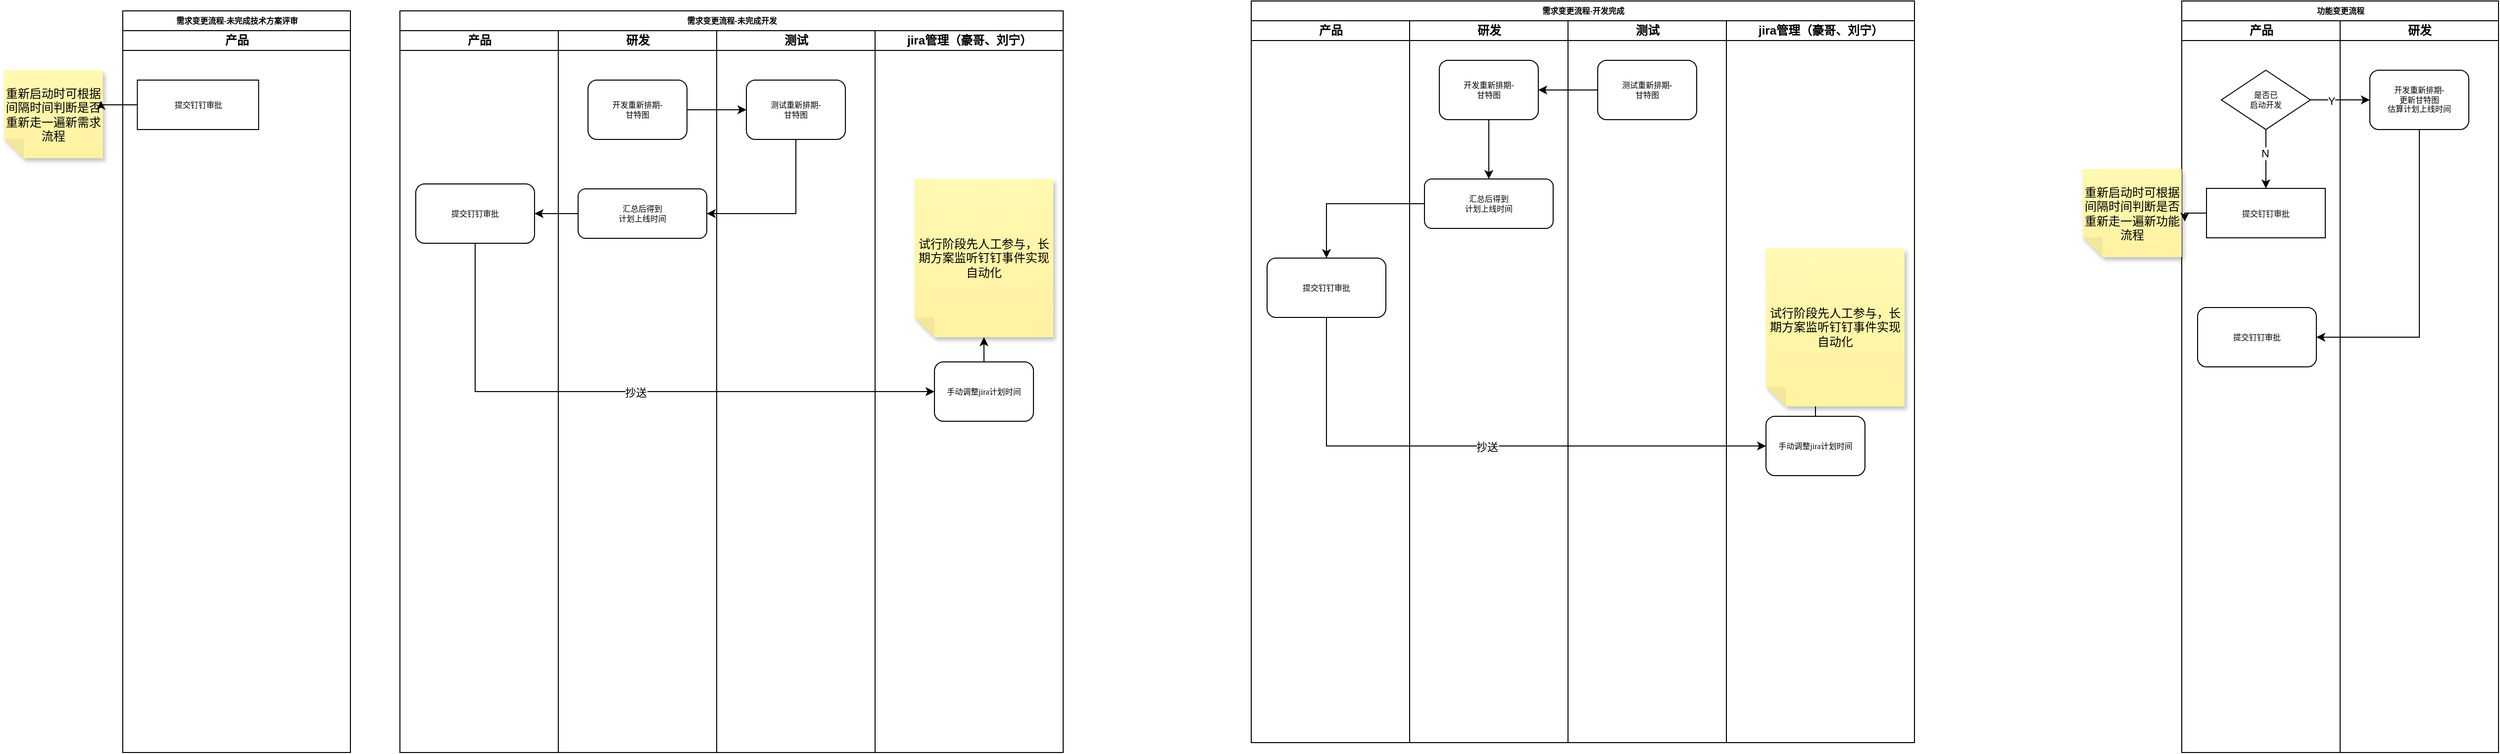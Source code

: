 <mxfile version="21.3.5" type="github">
  <diagram name="Page-1" id="74e2e168-ea6b-b213-b513-2b3c1d86103e">
    <mxGraphModel dx="2534" dy="746" grid="1" gridSize="10" guides="1" tooltips="1" connect="1" arrows="1" fold="1" page="1" pageScale="1" pageWidth="1100" pageHeight="850" background="none" math="0" shadow="0">
      <root>
        <mxCell id="0" />
        <mxCell id="1" parent="0" />
        <mxCell id="77e6c97f196da883-1" value="需求变更流程-开发完成" style="swimlane;html=1;childLayout=stackLayout;startSize=20;rounded=0;shadow=0;labelBackgroundColor=none;strokeWidth=1;fontFamily=Verdana;fontSize=8;align=center;" parent="1" vertex="1">
          <mxGeometry x="740" y="30" width="670" height="750" as="geometry" />
        </mxCell>
        <mxCell id="77e6c97f196da883-2" value="产品" style="swimlane;html=1;startSize=20;" parent="77e6c97f196da883-1" vertex="1">
          <mxGeometry y="20" width="160" height="730" as="geometry" />
        </mxCell>
        <mxCell id="wxBs8Z7nVsmHyRdSl5QE-17" value="提交钉钉审批" style="whiteSpace=wrap;html=1;fontSize=8;fontFamily=Verdana;rounded=1;shadow=0;labelBackgroundColor=none;strokeWidth=1;" vertex="1" parent="77e6c97f196da883-2">
          <mxGeometry x="16" y="240" width="120" height="60" as="geometry" />
        </mxCell>
        <mxCell id="77e6c97f196da883-3" value="研发" style="swimlane;html=1;startSize=20;" parent="77e6c97f196da883-1" vertex="1">
          <mxGeometry x="160" y="20" width="160" height="730" as="geometry" />
        </mxCell>
        <mxCell id="wxBs8Z7nVsmHyRdSl5QE-113" style="edgeStyle=orthogonalEdgeStyle;rounded=0;orthogonalLoop=1;jettySize=auto;html=1;entryX=0.5;entryY=0;entryDx=0;entryDy=0;" edge="1" parent="77e6c97f196da883-3" source="wxBs8Z7nVsmHyRdSl5QE-2" target="wxBs8Z7nVsmHyRdSl5QE-14">
          <mxGeometry relative="1" as="geometry" />
        </mxCell>
        <mxCell id="wxBs8Z7nVsmHyRdSl5QE-2" value="开发重新排期-&lt;br&gt;甘特图" style="rounded=1;whiteSpace=wrap;html=1;shadow=0;labelBackgroundColor=none;strokeWidth=1;fontFamily=Verdana;fontSize=8;align=center;" vertex="1" parent="77e6c97f196da883-3">
          <mxGeometry x="30" y="40" width="100" height="60" as="geometry" />
        </mxCell>
        <mxCell id="wxBs8Z7nVsmHyRdSl5QE-14" value="汇总后得到&lt;br&gt;计划上线时间" style="whiteSpace=wrap;html=1;fontSize=8;fontFamily=Verdana;rounded=1;shadow=0;labelBackgroundColor=none;strokeWidth=1;" vertex="1" parent="77e6c97f196da883-3">
          <mxGeometry x="15" y="160" width="130" height="50" as="geometry" />
        </mxCell>
        <mxCell id="77e6c97f196da883-4" value="测试" style="swimlane;html=1;startSize=20;" parent="77e6c97f196da883-1" vertex="1">
          <mxGeometry x="320" y="20" width="160" height="730" as="geometry" />
        </mxCell>
        <mxCell id="wxBs8Z7nVsmHyRdSl5QE-3" value="测试重新排期-&lt;br&gt;甘特图" style="rounded=1;whiteSpace=wrap;html=1;shadow=0;labelBackgroundColor=none;strokeWidth=1;fontFamily=Verdana;fontSize=8;align=center;" vertex="1" parent="77e6c97f196da883-4">
          <mxGeometry x="30" y="40" width="100" height="60" as="geometry" />
        </mxCell>
        <mxCell id="wxBs8Z7nVsmHyRdSl5QE-19" value="jira管理（豪哥、刘宁）" style="swimlane;html=1;startSize=20;" vertex="1" parent="77e6c97f196da883-1">
          <mxGeometry x="480" y="20" width="190" height="730" as="geometry" />
        </mxCell>
        <mxCell id="wxBs8Z7nVsmHyRdSl5QE-60" style="edgeStyle=orthogonalEdgeStyle;rounded=0;orthogonalLoop=1;jettySize=auto;html=1;exitX=0.5;exitY=0;exitDx=0;exitDy=0;" edge="1" parent="wxBs8Z7nVsmHyRdSl5QE-19" source="wxBs8Z7nVsmHyRdSl5QE-20" target="wxBs8Z7nVsmHyRdSl5QE-47">
          <mxGeometry relative="1" as="geometry" />
        </mxCell>
        <mxCell id="wxBs8Z7nVsmHyRdSl5QE-20" value="手动调整jira计划时间" style="rounded=1;whiteSpace=wrap;html=1;shadow=0;labelBackgroundColor=none;strokeWidth=1;fontFamily=Verdana;fontSize=8;align=center;" vertex="1" parent="wxBs8Z7nVsmHyRdSl5QE-19">
          <mxGeometry x="40" y="400" width="100" height="60" as="geometry" />
        </mxCell>
        <mxCell id="wxBs8Z7nVsmHyRdSl5QE-47" value="试行阶段先人工参与，长期方案监听钉钉事件实现自动化" style="shape=note;whiteSpace=wrap;html=1;backgroundOutline=1;fontColor=#000000;darkOpacity=0.05;fillColor=#FFF9B2;strokeColor=none;fillStyle=solid;direction=west;gradientDirection=north;gradientColor=#FFF2A1;shadow=1;size=20;pointerEvents=1;" vertex="1" parent="wxBs8Z7nVsmHyRdSl5QE-19">
          <mxGeometry x="40" y="230" width="140" height="160" as="geometry" />
        </mxCell>
        <mxCell id="wxBs8Z7nVsmHyRdSl5QE-18" value="" style="edgeStyle=orthogonalEdgeStyle;rounded=0;orthogonalLoop=1;jettySize=auto;html=1;" edge="1" parent="77e6c97f196da883-1" source="wxBs8Z7nVsmHyRdSl5QE-14" target="wxBs8Z7nVsmHyRdSl5QE-17">
          <mxGeometry relative="1" as="geometry" />
        </mxCell>
        <mxCell id="wxBs8Z7nVsmHyRdSl5QE-21" style="edgeStyle=orthogonalEdgeStyle;rounded=0;orthogonalLoop=1;jettySize=auto;html=1;exitX=0.5;exitY=1;exitDx=0;exitDy=0;entryX=0;entryY=0.5;entryDx=0;entryDy=0;" edge="1" parent="77e6c97f196da883-1" source="wxBs8Z7nVsmHyRdSl5QE-17" target="wxBs8Z7nVsmHyRdSl5QE-20">
          <mxGeometry relative="1" as="geometry" />
        </mxCell>
        <mxCell id="wxBs8Z7nVsmHyRdSl5QE-22" value="抄送" style="edgeLabel;html=1;align=center;verticalAlign=middle;resizable=0;points=[];" vertex="1" connectable="0" parent="wxBs8Z7nVsmHyRdSl5QE-21">
          <mxGeometry x="0.015" y="-1" relative="1" as="geometry">
            <mxPoint as="offset" />
          </mxGeometry>
        </mxCell>
        <mxCell id="wxBs8Z7nVsmHyRdSl5QE-62" style="edgeStyle=orthogonalEdgeStyle;rounded=0;orthogonalLoop=1;jettySize=auto;html=1;exitX=0;exitY=0.5;exitDx=0;exitDy=0;entryX=1;entryY=0.5;entryDx=0;entryDy=0;" edge="1" parent="77e6c97f196da883-1" source="wxBs8Z7nVsmHyRdSl5QE-3" target="wxBs8Z7nVsmHyRdSl5QE-2">
          <mxGeometry relative="1" as="geometry" />
        </mxCell>
        <mxCell id="wxBs8Z7nVsmHyRdSl5QE-23" value="功能变更流程" style="swimlane;html=1;childLayout=stackLayout;startSize=20;rounded=0;shadow=0;labelBackgroundColor=none;strokeWidth=1;fontFamily=Verdana;fontSize=8;align=center;" vertex="1" parent="1">
          <mxGeometry x="1680" y="30" width="320" height="760" as="geometry" />
        </mxCell>
        <mxCell id="wxBs8Z7nVsmHyRdSl5QE-24" value="产品" style="swimlane;html=1;startSize=20;" vertex="1" parent="wxBs8Z7nVsmHyRdSl5QE-23">
          <mxGeometry y="20" width="160" height="740" as="geometry" />
        </mxCell>
        <mxCell id="wxBs8Z7nVsmHyRdSl5QE-25" value="" style="edgeStyle=orthogonalEdgeStyle;rounded=0;orthogonalLoop=1;jettySize=auto;html=1;" edge="1" parent="wxBs8Z7nVsmHyRdSl5QE-24" source="wxBs8Z7nVsmHyRdSl5QE-27" target="wxBs8Z7nVsmHyRdSl5QE-28">
          <mxGeometry relative="1" as="geometry" />
        </mxCell>
        <mxCell id="wxBs8Z7nVsmHyRdSl5QE-26" value="N" style="edgeLabel;html=1;align=center;verticalAlign=middle;resizable=0;points=[];" vertex="1" connectable="0" parent="wxBs8Z7nVsmHyRdSl5QE-25">
          <mxGeometry x="-0.2" y="-1" relative="1" as="geometry">
            <mxPoint as="offset" />
          </mxGeometry>
        </mxCell>
        <mxCell id="wxBs8Z7nVsmHyRdSl5QE-27" value="是否已&lt;br&gt;启动开发" style="rhombus;whiteSpace=wrap;html=1;rounded=0;shadow=0;labelBackgroundColor=none;strokeWidth=1;fontFamily=Verdana;fontSize=8;align=center;" vertex="1" parent="wxBs8Z7nVsmHyRdSl5QE-24">
          <mxGeometry x="40" y="50" width="90" height="60" as="geometry" />
        </mxCell>
        <mxCell id="wxBs8Z7nVsmHyRdSl5QE-28" value="提交钉钉审批" style="whiteSpace=wrap;html=1;fontSize=8;fontFamily=Verdana;rounded=0;shadow=0;labelBackgroundColor=none;strokeWidth=1;" vertex="1" parent="wxBs8Z7nVsmHyRdSl5QE-24">
          <mxGeometry x="25" y="169.5" width="120" height="50" as="geometry" />
        </mxCell>
        <mxCell id="wxBs8Z7nVsmHyRdSl5QE-29" value="提交钉钉审批" style="whiteSpace=wrap;html=1;fontSize=8;fontFamily=Verdana;rounded=1;shadow=0;labelBackgroundColor=none;strokeWidth=1;" vertex="1" parent="wxBs8Z7nVsmHyRdSl5QE-24">
          <mxGeometry x="16" y="290" width="120" height="60" as="geometry" />
        </mxCell>
        <mxCell id="wxBs8Z7nVsmHyRdSl5QE-30" value="研发" style="swimlane;html=1;startSize=20;" vertex="1" parent="wxBs8Z7nVsmHyRdSl5QE-23">
          <mxGeometry x="160" y="20" width="160" height="740" as="geometry" />
        </mxCell>
        <mxCell id="wxBs8Z7nVsmHyRdSl5QE-31" value="开发重新排期-&lt;br&gt;更新甘特图&lt;br&gt;估算计划上线时间" style="rounded=1;whiteSpace=wrap;html=1;shadow=0;labelBackgroundColor=none;strokeWidth=1;fontFamily=Verdana;fontSize=8;align=center;" vertex="1" parent="wxBs8Z7nVsmHyRdSl5QE-30">
          <mxGeometry x="30" y="50" width="100" height="60" as="geometry" />
        </mxCell>
        <mxCell id="wxBs8Z7nVsmHyRdSl5QE-37" style="edgeStyle=orthogonalEdgeStyle;rounded=0;orthogonalLoop=1;jettySize=auto;html=1;exitX=1;exitY=0.5;exitDx=0;exitDy=0;entryX=0;entryY=0.5;entryDx=0;entryDy=0;" edge="1" parent="wxBs8Z7nVsmHyRdSl5QE-23" source="wxBs8Z7nVsmHyRdSl5QE-27" target="wxBs8Z7nVsmHyRdSl5QE-31">
          <mxGeometry relative="1" as="geometry" />
        </mxCell>
        <mxCell id="wxBs8Z7nVsmHyRdSl5QE-38" value="Y" style="edgeLabel;html=1;align=center;verticalAlign=middle;resizable=0;points=[];" vertex="1" connectable="0" parent="wxBs8Z7nVsmHyRdSl5QE-37">
          <mxGeometry x="-0.3" y="-1" relative="1" as="geometry">
            <mxPoint as="offset" />
          </mxGeometry>
        </mxCell>
        <mxCell id="wxBs8Z7nVsmHyRdSl5QE-46" style="edgeStyle=orthogonalEdgeStyle;rounded=0;orthogonalLoop=1;jettySize=auto;html=1;exitX=0.5;exitY=1;exitDx=0;exitDy=0;entryX=1;entryY=0.5;entryDx=0;entryDy=0;" edge="1" parent="wxBs8Z7nVsmHyRdSl5QE-23" source="wxBs8Z7nVsmHyRdSl5QE-31" target="wxBs8Z7nVsmHyRdSl5QE-29">
          <mxGeometry relative="1" as="geometry" />
        </mxCell>
        <mxCell id="wxBs8Z7nVsmHyRdSl5QE-63" value="需求变更流程-未完成技术方案评审" style="swimlane;html=1;childLayout=stackLayout;startSize=20;rounded=0;shadow=0;labelBackgroundColor=none;strokeWidth=1;fontFamily=Verdana;fontSize=8;align=center;" vertex="1" parent="1">
          <mxGeometry x="-400" y="40" width="230" height="750" as="geometry" />
        </mxCell>
        <mxCell id="wxBs8Z7nVsmHyRdSl5QE-64" value="产品" style="swimlane;html=1;startSize=20;" vertex="1" parent="wxBs8Z7nVsmHyRdSl5QE-63">
          <mxGeometry y="20" width="230" height="730" as="geometry" />
        </mxCell>
        <mxCell id="wxBs8Z7nVsmHyRdSl5QE-68" value="提交钉钉审批" style="whiteSpace=wrap;html=1;fontSize=8;fontFamily=Verdana;rounded=0;shadow=0;labelBackgroundColor=none;strokeWidth=1;" vertex="1" parent="wxBs8Z7nVsmHyRdSl5QE-64">
          <mxGeometry x="14.75" y="50" width="122.5" height="50" as="geometry" />
        </mxCell>
        <mxCell id="wxBs8Z7nVsmHyRdSl5QE-87" value="重新启动时可根据间隔时间判断是否重新走一遍新需求流程" style="shape=note;whiteSpace=wrap;html=1;backgroundOutline=1;fontColor=#000000;darkOpacity=0.05;fillColor=#FFF9B2;strokeColor=none;fillStyle=solid;direction=west;gradientDirection=north;gradientColor=#FFF2A1;shadow=1;size=20;pointerEvents=1;" vertex="1" parent="1">
          <mxGeometry x="-520" y="100" width="100" height="89" as="geometry" />
        </mxCell>
        <mxCell id="wxBs8Z7nVsmHyRdSl5QE-88" style="edgeStyle=orthogonalEdgeStyle;rounded=0;orthogonalLoop=1;jettySize=auto;html=1;exitX=0;exitY=0.5;exitDx=0;exitDy=0;entryX=0.02;entryY=0.652;entryDx=0;entryDy=0;entryPerimeter=0;" edge="1" parent="1" source="wxBs8Z7nVsmHyRdSl5QE-68" target="wxBs8Z7nVsmHyRdSl5QE-87">
          <mxGeometry relative="1" as="geometry" />
        </mxCell>
        <mxCell id="wxBs8Z7nVsmHyRdSl5QE-89" value="需求变更流程-未完成开发" style="swimlane;html=1;childLayout=stackLayout;startSize=20;rounded=0;shadow=0;labelBackgroundColor=none;strokeWidth=1;fontFamily=Verdana;fontSize=8;align=center;" vertex="1" parent="1">
          <mxGeometry x="-120" y="40" width="670" height="750" as="geometry" />
        </mxCell>
        <mxCell id="wxBs8Z7nVsmHyRdSl5QE-90" value="产品" style="swimlane;html=1;startSize=20;" vertex="1" parent="wxBs8Z7nVsmHyRdSl5QE-89">
          <mxGeometry y="20" width="160" height="730" as="geometry" />
        </mxCell>
        <mxCell id="wxBs8Z7nVsmHyRdSl5QE-95" value="提交钉钉审批" style="whiteSpace=wrap;html=1;fontSize=8;fontFamily=Verdana;rounded=1;shadow=0;labelBackgroundColor=none;strokeWidth=1;" vertex="1" parent="wxBs8Z7nVsmHyRdSl5QE-90">
          <mxGeometry x="16" y="155" width="120" height="60" as="geometry" />
        </mxCell>
        <mxCell id="wxBs8Z7nVsmHyRdSl5QE-96" value="研发" style="swimlane;html=1;startSize=20;" vertex="1" parent="wxBs8Z7nVsmHyRdSl5QE-89">
          <mxGeometry x="160" y="20" width="160" height="730" as="geometry" />
        </mxCell>
        <mxCell id="wxBs8Z7nVsmHyRdSl5QE-97" value="开发重新排期-&lt;br&gt;甘特图" style="rounded=1;whiteSpace=wrap;html=1;shadow=0;labelBackgroundColor=none;strokeWidth=1;fontFamily=Verdana;fontSize=8;align=center;" vertex="1" parent="wxBs8Z7nVsmHyRdSl5QE-96">
          <mxGeometry x="30" y="50" width="100" height="60" as="geometry" />
        </mxCell>
        <mxCell id="wxBs8Z7nVsmHyRdSl5QE-98" value="汇总后得到&lt;br&gt;计划上线时间" style="whiteSpace=wrap;html=1;fontSize=8;fontFamily=Verdana;rounded=1;shadow=0;labelBackgroundColor=none;strokeWidth=1;" vertex="1" parent="wxBs8Z7nVsmHyRdSl5QE-96">
          <mxGeometry x="20" y="160" width="130" height="50" as="geometry" />
        </mxCell>
        <mxCell id="wxBs8Z7nVsmHyRdSl5QE-99" value="测试" style="swimlane;html=1;startSize=20;" vertex="1" parent="wxBs8Z7nVsmHyRdSl5QE-89">
          <mxGeometry x="320" y="20" width="160" height="730" as="geometry" />
        </mxCell>
        <mxCell id="wxBs8Z7nVsmHyRdSl5QE-100" value="测试重新排期-&lt;br&gt;甘特图" style="rounded=1;whiteSpace=wrap;html=1;shadow=0;labelBackgroundColor=none;strokeWidth=1;fontFamily=Verdana;fontSize=8;align=center;" vertex="1" parent="wxBs8Z7nVsmHyRdSl5QE-99">
          <mxGeometry x="30" y="50" width="100" height="60" as="geometry" />
        </mxCell>
        <mxCell id="wxBs8Z7nVsmHyRdSl5QE-101" value="jira管理（豪哥、刘宁）" style="swimlane;html=1;startSize=20;" vertex="1" parent="wxBs8Z7nVsmHyRdSl5QE-89">
          <mxGeometry x="480" y="20" width="190" height="730" as="geometry" />
        </mxCell>
        <mxCell id="wxBs8Z7nVsmHyRdSl5QE-102" style="edgeStyle=orthogonalEdgeStyle;rounded=0;orthogonalLoop=1;jettySize=auto;html=1;exitX=0.5;exitY=0;exitDx=0;exitDy=0;" edge="1" parent="wxBs8Z7nVsmHyRdSl5QE-101" source="wxBs8Z7nVsmHyRdSl5QE-103" target="wxBs8Z7nVsmHyRdSl5QE-104">
          <mxGeometry relative="1" as="geometry" />
        </mxCell>
        <mxCell id="wxBs8Z7nVsmHyRdSl5QE-103" value="手动调整jira计划时间" style="rounded=1;whiteSpace=wrap;html=1;shadow=0;labelBackgroundColor=none;strokeWidth=1;fontFamily=Verdana;fontSize=8;align=center;" vertex="1" parent="wxBs8Z7nVsmHyRdSl5QE-101">
          <mxGeometry x="60" y="335" width="100" height="60" as="geometry" />
        </mxCell>
        <mxCell id="wxBs8Z7nVsmHyRdSl5QE-104" value="试行阶段先人工参与，长期方案监听钉钉事件实现自动化" style="shape=note;whiteSpace=wrap;html=1;backgroundOutline=1;fontColor=#000000;darkOpacity=0.05;fillColor=#FFF9B2;strokeColor=none;fillStyle=solid;direction=west;gradientDirection=north;gradientColor=#FFF2A1;shadow=1;size=20;pointerEvents=1;" vertex="1" parent="wxBs8Z7nVsmHyRdSl5QE-101">
          <mxGeometry x="40" y="150" width="140" height="160" as="geometry" />
        </mxCell>
        <mxCell id="wxBs8Z7nVsmHyRdSl5QE-107" style="edgeStyle=orthogonalEdgeStyle;rounded=0;orthogonalLoop=1;jettySize=auto;html=1;exitX=1;exitY=0.5;exitDx=0;exitDy=0;entryX=0;entryY=0.5;entryDx=0;entryDy=0;" edge="1" parent="wxBs8Z7nVsmHyRdSl5QE-89" source="wxBs8Z7nVsmHyRdSl5QE-97" target="wxBs8Z7nVsmHyRdSl5QE-100">
          <mxGeometry relative="1" as="geometry" />
        </mxCell>
        <mxCell id="wxBs8Z7nVsmHyRdSl5QE-108" style="edgeStyle=orthogonalEdgeStyle;rounded=0;orthogonalLoop=1;jettySize=auto;html=1;exitX=0.5;exitY=1;exitDx=0;exitDy=0;entryX=1;entryY=0.5;entryDx=0;entryDy=0;" edge="1" parent="wxBs8Z7nVsmHyRdSl5QE-89" source="wxBs8Z7nVsmHyRdSl5QE-100" target="wxBs8Z7nVsmHyRdSl5QE-98">
          <mxGeometry relative="1" as="geometry" />
        </mxCell>
        <mxCell id="wxBs8Z7nVsmHyRdSl5QE-109" value="" style="edgeStyle=orthogonalEdgeStyle;rounded=0;orthogonalLoop=1;jettySize=auto;html=1;" edge="1" parent="wxBs8Z7nVsmHyRdSl5QE-89" source="wxBs8Z7nVsmHyRdSl5QE-98" target="wxBs8Z7nVsmHyRdSl5QE-95">
          <mxGeometry relative="1" as="geometry" />
        </mxCell>
        <mxCell id="wxBs8Z7nVsmHyRdSl5QE-110" style="edgeStyle=orthogonalEdgeStyle;rounded=0;orthogonalLoop=1;jettySize=auto;html=1;exitX=0.5;exitY=1;exitDx=0;exitDy=0;entryX=0;entryY=0.5;entryDx=0;entryDy=0;" edge="1" parent="wxBs8Z7nVsmHyRdSl5QE-89" source="wxBs8Z7nVsmHyRdSl5QE-95" target="wxBs8Z7nVsmHyRdSl5QE-103">
          <mxGeometry relative="1" as="geometry" />
        </mxCell>
        <mxCell id="wxBs8Z7nVsmHyRdSl5QE-111" value="抄送" style="edgeLabel;html=1;align=center;verticalAlign=middle;resizable=0;points=[];" vertex="1" connectable="0" parent="wxBs8Z7nVsmHyRdSl5QE-110">
          <mxGeometry x="0.015" y="-1" relative="1" as="geometry">
            <mxPoint as="offset" />
          </mxGeometry>
        </mxCell>
        <mxCell id="wxBs8Z7nVsmHyRdSl5QE-114" value="重新启动时可根据间隔时间判断是否重新走一遍新功能流程" style="shape=note;whiteSpace=wrap;html=1;backgroundOutline=1;fontColor=#000000;darkOpacity=0.05;fillColor=#FFF9B2;strokeColor=none;fillStyle=solid;direction=west;gradientDirection=north;gradientColor=#FFF2A1;shadow=1;size=20;pointerEvents=1;" vertex="1" parent="1">
          <mxGeometry x="1580" y="200" width="100" height="89" as="geometry" />
        </mxCell>
        <mxCell id="wxBs8Z7nVsmHyRdSl5QE-115" style="edgeStyle=orthogonalEdgeStyle;rounded=0;orthogonalLoop=1;jettySize=auto;html=1;exitX=0;exitY=0.5;exitDx=0;exitDy=0;entryX=-0.03;entryY=0.404;entryDx=0;entryDy=0;entryPerimeter=0;" edge="1" parent="1" source="wxBs8Z7nVsmHyRdSl5QE-28" target="wxBs8Z7nVsmHyRdSl5QE-114">
          <mxGeometry relative="1" as="geometry" />
        </mxCell>
      </root>
    </mxGraphModel>
  </diagram>
</mxfile>
